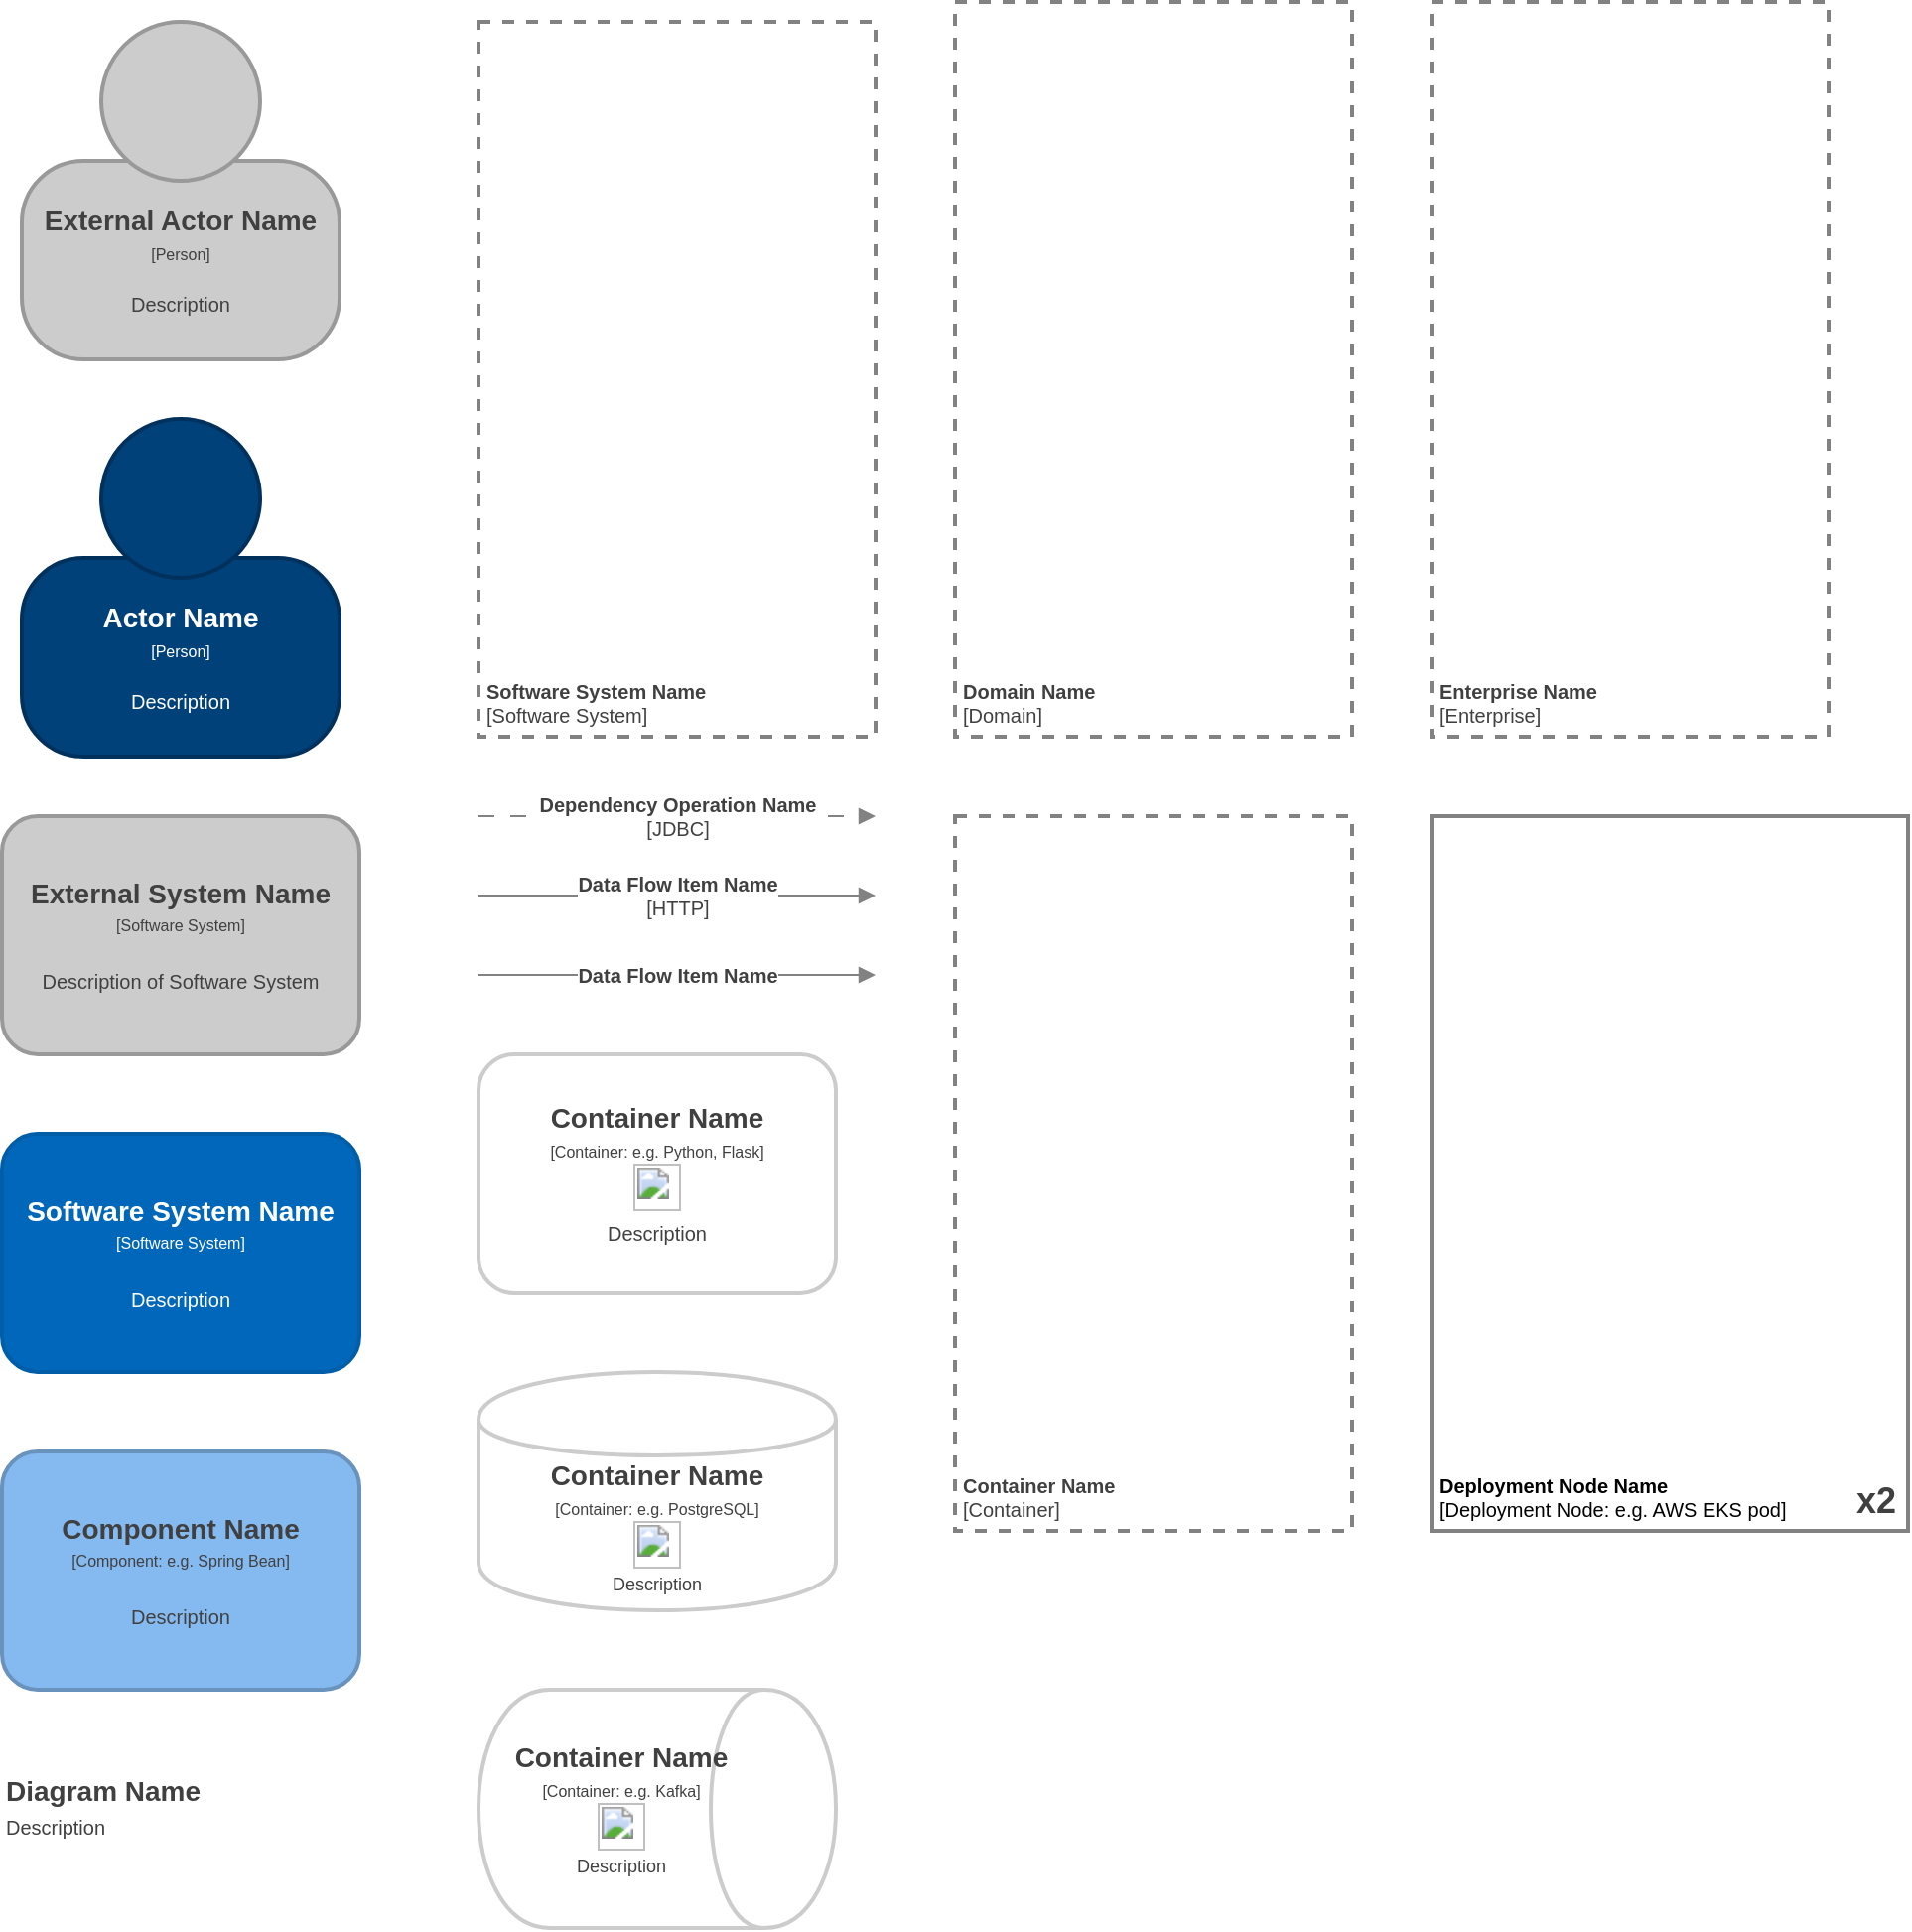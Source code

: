 <mxfile version="24.9.0">
  <diagram id="UJlyGFXVCkptwmDJzh81" name="Page-1">
    <mxGraphModel dx="1434" dy="741" grid="1" gridSize="10" guides="1" tooltips="1" connect="1" arrows="1" fold="1" page="1" pageScale="1" pageWidth="827" pageHeight="1169" background="#ffffff" math="0" shadow="0">
      <root>
        <object label="" id="0">
          <mxCell />
        </object>
        <mxCell id="1" parent="0" />
        <object label="" placeholders="1" instruction="edit data of the lower shape within the group" id="5cVvOpawmlWqnZKX2nME-7">
          <mxCell style="group;resizable=0;rotatable=0;allowArrows=0;" parent="1" vertex="1" connectable="0">
            <mxGeometry x="90" y="240" width="160" height="170" as="geometry" />
          </mxCell>
        </object>
        <object label="&lt;div style=&quot;color: rgb(255 , 255 , 255) ; white-space: normal&quot;&gt;&lt;span style=&quot;font-size: 14px&quot;&gt;&lt;b&gt;%name%&lt;/b&gt;&lt;/span&gt;&lt;/div&gt;&lt;div style=&quot;color: rgb(255 , 255 , 255) ; white-space: normal&quot;&gt;&lt;font style=&quot;font-size: 8px&quot;&gt;[Person]&lt;/font&gt;&lt;/div&gt;&lt;div style=&quot;color: rgb(255 , 255 , 255) ; white-space: normal ; font-size: 8px&quot;&gt;&lt;span style=&quot;font-size: x-small&quot;&gt;&lt;br&gt;&lt;/span&gt;&lt;/div&gt;&lt;div style=&quot;color: rgb(255 , 255 , 255) ; white-space: normal&quot;&gt;&lt;font size=&quot;1&quot;&gt;%description%&lt;/font&gt;&lt;/div&gt;" name="Actor Name" description="Description" placeholders="1" id="5cVvOpawmlWqnZKX2nME-5">
          <mxCell style="rounded=1;whiteSpace=wrap;html=1;strokeColor=#00315C;fillColor=#004179;fontColor=#000000;arcSize=31;rotatable=0;strokeWidth=2;metaEdit=1;allowArrows=0;" parent="5cVvOpawmlWqnZKX2nME-7" vertex="1">
            <mxGeometry y="70" width="160" height="100" as="geometry" />
          </mxCell>
        </object>
        <mxCell id="5cVvOpawmlWqnZKX2nME-6" value="" style="ellipse;whiteSpace=wrap;html=1;aspect=fixed;strokeColor=#00315C;fillColor=#004179;fontColor=#000000;rotatable=0;strokeWidth=2;allowArrows=0;" parent="5cVvOpawmlWqnZKX2nME-7" vertex="1">
          <mxGeometry x="40" width="80" height="80" as="geometry" />
        </mxCell>
        <object label="&lt;font style=&quot;font-size: 10px&quot;&gt;&lt;b&gt;%name%&lt;/b&gt;&lt;br style=&quot;font-size: 10px&quot;&gt;[Software System]&lt;/font&gt;" placeholders="1" name="Software System Name" id="5cVvOpawmlWqnZKX2nME-8">
          <mxCell style="rounded=0;whiteSpace=wrap;html=1;strokeColor=#828282;fontColor=#404040;align=left;labelPosition=center;verticalLabelPosition=middle;verticalAlign=bottom;strokeWidth=2;perimeterSpacing=0;spacing=4;spacingTop=0;fontSize=10;fillColor=none;dashed=1;rotatable=0;metaEdit=1;allowArrows=0;" parent="1" vertex="1">
            <mxGeometry x="320" y="40" width="200" height="360" as="geometry" />
          </mxCell>
        </object>
        <object label="&lt;div&gt;&lt;b style=&quot;font-size: 14px&quot;&gt;%name%&lt;/b&gt;&lt;br&gt;&lt;/div&gt;&lt;div style=&quot;font-size: 12px&quot;&gt;&lt;font style=&quot;font-size: 8px&quot;&gt;[Container: %technology%]&lt;/font&gt;&lt;/div&gt;&lt;div style=&quot;font-size: 8px&quot;&gt;&lt;font style=&quot;line-height: 9.6px&quot;&gt;%technology-img-tag%&lt;br&gt;&lt;/font&gt;&lt;/div&gt;&lt;div&gt;&lt;font&gt;%description%&lt;/font&gt;&lt;/div&gt;" placeholders="1" name="Container Name" description="Description" technology="e.g. PostgreSQL" technology-img-tag="&lt;img src=&quot;https://upload.wikimedia.org/wikipedia/commons/2/29/Postgresql_elephant.svg&quot; width=&quot;24&quot; height=&quot;24&quot;&gt;" id="5cVvOpawmlWqnZKX2nME-9">
          <mxCell style="shape=cylinder;whiteSpace=wrap;html=1;boundedLbl=1;backgroundOutline=1;strokeColor=#CCCCCC;strokeWidth=2;fillColor=#FFFFFF;fontSize=9;fontColor=#404040;align=center;resizable=0;rotatable=0;verticalAlign=middle;spacing=2;metaEdit=1;allowArrows=0;" parent="1" vertex="1">
            <mxGeometry x="320" y="720" width="180" height="120" as="geometry" />
          </mxCell>
        </object>
        <object label="&lt;b&gt;%name%&lt;/b&gt;&lt;br style=&quot;font-size: 10px&quot;&gt;[%technology%]" placeholders="1" name="Dependency Operation Name" technology="JDBC" id="5cVvOpawmlWqnZKX2nME-10">
          <mxCell style="endArrow=block;html=1;fontSize=10;fontColor=#404040;strokeWidth=1;endFill=1;dashed=1;dashPattern=8 8;strokeColor=#828282;elbow=vertical;metaEdit=1;" parent="1" edge="1">
            <mxGeometry width="50" height="50" relative="1" as="geometry">
              <mxPoint x="320" y="440" as="sourcePoint" />
              <mxPoint x="520" y="440" as="targetPoint" />
            </mxGeometry>
          </mxCell>
        </object>
        <object label="&lt;span style=&quot;font-size: 10px&quot;&gt;&lt;b&gt;%name%&lt;/b&gt;&lt;br&gt;[%technology%]&lt;br&gt;&lt;/span&gt;" placeholders="1" name="Data Flow Item Name" technology="HTTP" id="5cVvOpawmlWqnZKX2nME-12">
          <mxCell style="endArrow=block;html=1;fontSize=10;fontColor=#404040;strokeWidth=1;endFill=1;strokeColor=#828282;elbow=vertical;metaEdit=1;" parent="1" edge="1">
            <mxGeometry width="50" height="50" relative="1" as="geometry">
              <mxPoint x="320" y="480" as="sourcePoint" />
              <mxPoint x="520" y="480" as="targetPoint" />
            </mxGeometry>
          </mxCell>
        </object>
        <object label="%name%&lt;br style=&quot;font-size: 10px&quot;&gt;&lt;font size=&quot;1&quot;&gt;&lt;span style=&quot;font-weight: 400&quot;&gt;%description%&lt;/span&gt;&lt;/font&gt;" placeholders="1" name="Diagram Name" description="Description" id="5cVvOpawmlWqnZKX2nME-13">
          <mxCell style="text;html=1;resizable=0;points=[];autosize=1;align=left;verticalAlign=top;spacingTop=-4;fontSize=14;fontColor=#404040;fontStyle=1;rotatable=0;metaEdit=1;allowArrows=0;" parent="1" vertex="1">
            <mxGeometry x="80" y="920" width="110" height="40" as="geometry" />
          </mxCell>
        </object>
        <object label="&lt;div&gt;&lt;span style=&quot;font-size: 14px&quot;&gt;&lt;b&gt;%name%&lt;/b&gt;&lt;/span&gt;&lt;/div&gt;&lt;div&gt;&lt;span style=&quot;font-size: 8px&quot;&gt;[Software System&lt;/span&gt;&lt;span style=&quot;font-size: 8px&quot;&gt;]&lt;/span&gt;&lt;/div&gt;&lt;div&gt;&lt;span style=&quot;font-size: 8px&quot;&gt;&lt;br&gt;&lt;/span&gt;&lt;/div&gt;&lt;div&gt;&lt;font size=&quot;1&quot;&gt;%description%&lt;/font&gt;&lt;/div&gt;" placeholders="1" name="External System Name" description="Description of Software System" id="dcKwWc84L9W_I8fYm-3h-1">
          <mxCell style="rounded=1;whiteSpace=wrap;html=1;fillColor=#CCCCCC;fontColor=#404040;strokeColor=#999999;resizable=0;rotatable=0;strokeWidth=2;metaEdit=1;allowArrows=0;" parent="1" vertex="1">
            <mxGeometry x="80" y="440" width="180" height="120" as="geometry" />
          </mxCell>
        </object>
        <object label="&lt;div&gt;&lt;span style=&quot;font-size: 14px&quot;&gt;&lt;b&gt;%name%&lt;/b&gt;&lt;/span&gt;&lt;/div&gt;&lt;div&gt;&lt;span style=&quot;font-size: 8px&quot;&gt;[Software System]&lt;/span&gt;&lt;/div&gt;&lt;div&gt;&lt;span style=&quot;font-size: 8px&quot;&gt;&lt;br&gt;&lt;/span&gt;&lt;/div&gt;&lt;div&gt;&lt;font size=&quot;1&quot;&gt;%description%&lt;/font&gt;&lt;/div&gt;" placeholders="1" name="Software System Name" description="Description" id="dcKwWc84L9W_I8fYm-3h-2">
          <mxCell style="rounded=1;whiteSpace=wrap;html=1;fillColor=#0067BA;fontColor=#FFFFFF;strokeColor=#005DA8;resizable=0;rotatable=0;strokeWidth=2;metaEdit=1;allowArrows=0;" parent="1" vertex="1">
            <mxGeometry x="80" y="600" width="180" height="120" as="geometry" />
          </mxCell>
        </object>
        <object label="&lt;div&gt;&lt;span style=&quot;font-size: 14px&quot;&gt;&lt;b&gt;%name%&lt;/b&gt;&lt;/span&gt;&lt;/div&gt;&lt;div&gt;&lt;span style=&quot;font-size: 8px&quot;&gt;[Container: %technology%]&lt;/span&gt;&lt;/div&gt;&lt;div&gt;&lt;span style=&quot;font-size: 8px&quot;&gt;%technology-img-tag%&lt;/span&gt;&lt;/div&gt;&lt;div&gt;&lt;font size=&quot;1&quot;&gt;%description%&lt;/font&gt;&lt;/div&gt;" placeholders="1" name="Container Name" technology="e.g. Python, Flask" description="Description" technology-img-tag="&lt;img src=&quot;https://upload.wikimedia.org/wikipedia/commons/c/c3/Python-logo-notext.svg&quot; width=&quot;24&quot; height=&quot;24&quot;&gt;" id="dcKwWc84L9W_I8fYm-3h-3">
          <mxCell style="rounded=1;whiteSpace=wrap;html=1;fillColor=#FFFFFF;fontColor=#404040;strokeColor=#CCCCCC;resizable=0;rotatable=0;strokeWidth=2;metaEdit=1;allowArrows=0;" parent="1" vertex="1">
            <mxGeometry x="320" y="560" width="180" height="120" as="geometry" />
          </mxCell>
        </object>
        <object label="&lt;div&gt;&lt;span style=&quot;font-size: 14px&quot;&gt;&lt;b&gt;%name%&lt;/b&gt;&lt;/span&gt;&lt;/div&gt;&lt;div&gt;&lt;span style=&quot;font-size: 8px&quot;&gt;[Component: %technology%]&lt;/span&gt;&lt;/div&gt;&lt;div&gt;&lt;span style=&quot;font-size: 8px&quot;&gt;&lt;br&gt;&lt;/span&gt;&lt;/div&gt;&lt;div&gt;&lt;font size=&quot;1&quot;&gt;%description%&lt;/font&gt;&lt;/div&gt;" placeholders="1" name="Component Name" technology="e.g. Spring Bean" description="Description" id="dcKwWc84L9W_I8fYm-3h-5">
          <mxCell style="rounded=1;whiteSpace=wrap;html=1;fillColor=#85baf0;fontColor=#404040;strokeColor=#6992BD;resizable=0;rotatable=0;strokeWidth=2;metaEdit=1;allowArrows=0;" parent="1" vertex="1">
            <mxGeometry x="80" y="760" width="180" height="120" as="geometry" />
          </mxCell>
        </object>
        <object label="&lt;font style=&quot;font-size: 10px&quot;&gt;&lt;b&gt;%name%&lt;/b&gt;&lt;br style=&quot;font-size: 10px&quot;&gt;[Container]&lt;/font&gt;" placeholders="1" name="Container Name" id="dcKwWc84L9W_I8fYm-3h-12">
          <mxCell style="rounded=0;whiteSpace=wrap;html=1;strokeColor=#828282;fillColor=none;fontColor=#404040;align=left;labelPosition=center;verticalLabelPosition=middle;verticalAlign=bottom;dashed=1;strokeWidth=2;perimeterSpacing=0;spacing=4;spacingTop=0;fontSize=10;container=0;rotatable=0;metaEdit=1;allowArrows=0;" parent="1" vertex="1">
            <mxGeometry x="560" y="440" width="200" height="360" as="geometry">
              <mxRectangle x="560" y="40" width="110" height="30" as="alternateBounds" />
            </mxGeometry>
          </mxCell>
        </object>
        <object label="&lt;font style=&quot;font-size: 10px&quot;&gt;&lt;b&gt;%name%&lt;/b&gt;&lt;br style=&quot;font-size: 10px&quot;&gt;[Domain]&lt;/font&gt;" placeholders="1" name="Domain Name" id="dcKwWc84L9W_I8fYm-3h-13">
          <mxCell style="rounded=0;whiteSpace=wrap;html=1;strokeColor=#828282;fillColor=none;fontColor=#404040;align=left;labelPosition=center;verticalLabelPosition=middle;verticalAlign=bottom;dashed=1;strokeWidth=2;perimeterSpacing=0;spacing=4;spacingTop=0;fontSize=10;rotatable=0;metaEdit=1;allowArrows=0;" parent="1" vertex="1">
            <mxGeometry x="560" y="30" width="200" height="370" as="geometry" />
          </mxCell>
        </object>
        <object label="" placeholders="1" instruction="edit data of the lower shape within the group" id="_E3jYcBlB1CncjWAGzBo-1">
          <mxCell style="group;resizable=0;rotatable=0;fontColor=#404040;metaEdit=1;allowArrows=0;" parent="1" vertex="1" connectable="0">
            <mxGeometry x="90" y="40" width="160" height="170" as="geometry" />
          </mxCell>
        </object>
        <object label="&lt;div style=&quot;white-space: normal;&quot;&gt;&lt;span style=&quot;font-size: 14px&quot;&gt;&lt;b&gt;%name%&lt;/b&gt;&lt;/span&gt;&lt;/div&gt;&lt;div style=&quot;white-space: normal;&quot;&gt;&lt;font style=&quot;font-size: 8px&quot;&gt;[Person]&lt;/font&gt;&lt;/div&gt;&lt;div style=&quot;white-space: normal; font-size: 8px;&quot;&gt;&lt;span style=&quot;font-size: x-small&quot;&gt;&lt;br&gt;&lt;/span&gt;&lt;/div&gt;&lt;div style=&quot;white-space: normal;&quot;&gt;&lt;font size=&quot;1&quot;&gt;%description%&lt;/font&gt;&lt;/div&gt;" name="External Actor Name" description="Description" placeholders="1" id="_E3jYcBlB1CncjWAGzBo-2">
          <mxCell style="rounded=1;whiteSpace=wrap;html=1;strokeColor=#999999;fillColor=#CCCCCC;fontColor=#404040;arcSize=31;rotatable=0;strokeWidth=2;metaEdit=1;allowArrows=0;" parent="_E3jYcBlB1CncjWAGzBo-1" vertex="1">
            <mxGeometry y="70" width="160" height="100" as="geometry" />
          </mxCell>
        </object>
        <mxCell id="_E3jYcBlB1CncjWAGzBo-3" value="" style="ellipse;whiteSpace=wrap;html=1;aspect=fixed;strokeColor=#999999;fillColor=#CCCCCC;fontColor=#000000;rotatable=0;strokeWidth=2;allowArrows=0;" parent="_E3jYcBlB1CncjWAGzBo-1" vertex="1">
          <mxGeometry x="40" width="80" height="80" as="geometry" />
        </mxCell>
        <object label="&lt;span style=&quot;font-size: 10px&quot;&gt;&lt;b&gt;%name%&lt;/b&gt;&lt;br&gt;&lt;/span&gt;" placeholders="1" name="Data Flow Item Name" id="_72d1RQQC_Z0zfZZqTFY-1">
          <mxCell style="endArrow=block;html=1;fontSize=10;fontColor=#404040;strokeWidth=1;endFill=1;strokeColor=#828282;elbow=vertical;metaEdit=1;" parent="1" edge="1">
            <mxGeometry width="50" height="50" relative="1" as="geometry">
              <mxPoint x="320" y="520" as="sourcePoint" />
              <mxPoint x="520" y="520" as="targetPoint" />
            </mxGeometry>
          </mxCell>
        </object>
        <object label="&lt;font style=&quot;font-size: 10px&quot;&gt;&lt;b&gt;%name%&lt;/b&gt;&lt;br style=&quot;font-size: 10px&quot;&gt;[Enterprise]&lt;/font&gt;" placeholders="1" name="Enterprise Name" id="_72d1RQQC_Z0zfZZqTFY-2">
          <mxCell style="rounded=0;whiteSpace=wrap;html=1;strokeColor=#828282;fillColor=none;fontColor=#404040;align=left;labelPosition=center;verticalLabelPosition=middle;verticalAlign=bottom;dashed=1;strokeWidth=2;perimeterSpacing=0;spacing=4;spacingTop=0;fontSize=10;rotatable=0;metaEdit=1;allowArrows=0;" parent="1" vertex="1">
            <mxGeometry x="800" y="30" width="200" height="370" as="geometry" />
          </mxCell>
        </object>
        <object label="&lt;div&gt;&lt;b style=&quot;font-size: 14px&quot;&gt;%name%&lt;/b&gt;&lt;br&gt;&lt;/div&gt;&lt;div style=&quot;font-size: 12px&quot;&gt;&lt;font style=&quot;font-size: 8px&quot;&gt;[Container: %technology%]&lt;/font&gt;&lt;/div&gt;&lt;div style=&quot;font-size: 8px&quot;&gt;&lt;font style=&quot;line-height: 9.6px&quot;&gt;%technology-img-tag%&lt;br&gt;&lt;/font&gt;&lt;/div&gt;&lt;div&gt;&lt;font&gt;%description%&lt;/font&gt;&lt;/div&gt;" placeholders="1" name="Container Name" description="Description" technology="e.g. Kafka" technology-img-tag="&lt;img src=&quot;https://upload.wikimedia.org/wikipedia/commons/0/0a/Apache_kafka-icon.svg&quot; width=&quot;24&quot; height=&quot;24&quot;&gt;" id="DmF5NZpfUTDr3v8k1MgK-2">
          <mxCell style="shape=cylinder;whiteSpace=wrap;html=1;boundedLbl=1;backgroundOutline=1;strokeColor=#CCCCCC;strokeWidth=2;fillColor=#FFFFFF;fontSize=9;fontColor=#404040;align=center;resizable=0;rotatable=0;verticalAlign=middle;spacing=2;metaEdit=1;direction=south;allowArrows=0;" parent="1" vertex="1">
            <mxGeometry x="320" y="880" width="180" height="120" as="geometry" />
          </mxCell>
        </object>
        <object label="&lt;b&gt;%name%&lt;/b&gt;&lt;br&gt;[Deployment Node: %technology%]" placeholders="1" name="Deployment Node Name" technology="e.g. AWS EKS pod" min-node-count="x2" id="DmF5NZpfUTDr3v8k1MgK-3">
          <mxCell style="rounded=0;arcSize=20;fillColor=none;strokeColor=#828282;fontColor=#000000;labelBackgroundColor=none;align=left;verticalAlign=bottom;labelBorderColor=none;spacingTop=0;spacing=4;rotatable=0;perimeter=rectanglePerimeter;labelPadding=0;allowArrows=0;connectable=1;expand=0;recursiveResize=0;editable=1;pointerEvents=1;absoluteArcSize=1;container=0;dropTarget=0;fontSize=10;fontStyle=0;whiteSpace=wrap;html=1;metaEdit=1;strokeWidth=2;" parent="1" vertex="1">
            <mxGeometry x="800" y="440" width="240" height="360" as="geometry" />
          </mxCell>
        </object>
        <object label="&lt;font style=&quot;font-size: 18px&quot;&gt;&lt;b style=&quot;font-size: 18px&quot;&gt;%min-node-count%&lt;/b&gt;&lt;/font&gt;" placeholders="1" id="DmF5NZpfUTDr3v8k1MgK-4">
          <mxCell style="text;html=1;strokeColor=none;fillColor=none;align=right;verticalAlign=bottom;whiteSpace=wrap;rounded=0;rotation=0;part=1;fontColor=#404040;connectable=0;allowArrows=0;movable=0;resizable=0;pointerEvents=1;deletable=0;fontSize=18;metaEdit=1;editable=0;" parent="DmF5NZpfUTDr3v8k1MgK-3" vertex="1">
            <mxGeometry x="1" y="1" width="40" height="33" relative="1" as="geometry">
              <mxPoint x="-44" y="-34" as="offset" />
            </mxGeometry>
          </mxCell>
        </object>
      </root>
    </mxGraphModel>
  </diagram>
</mxfile>
